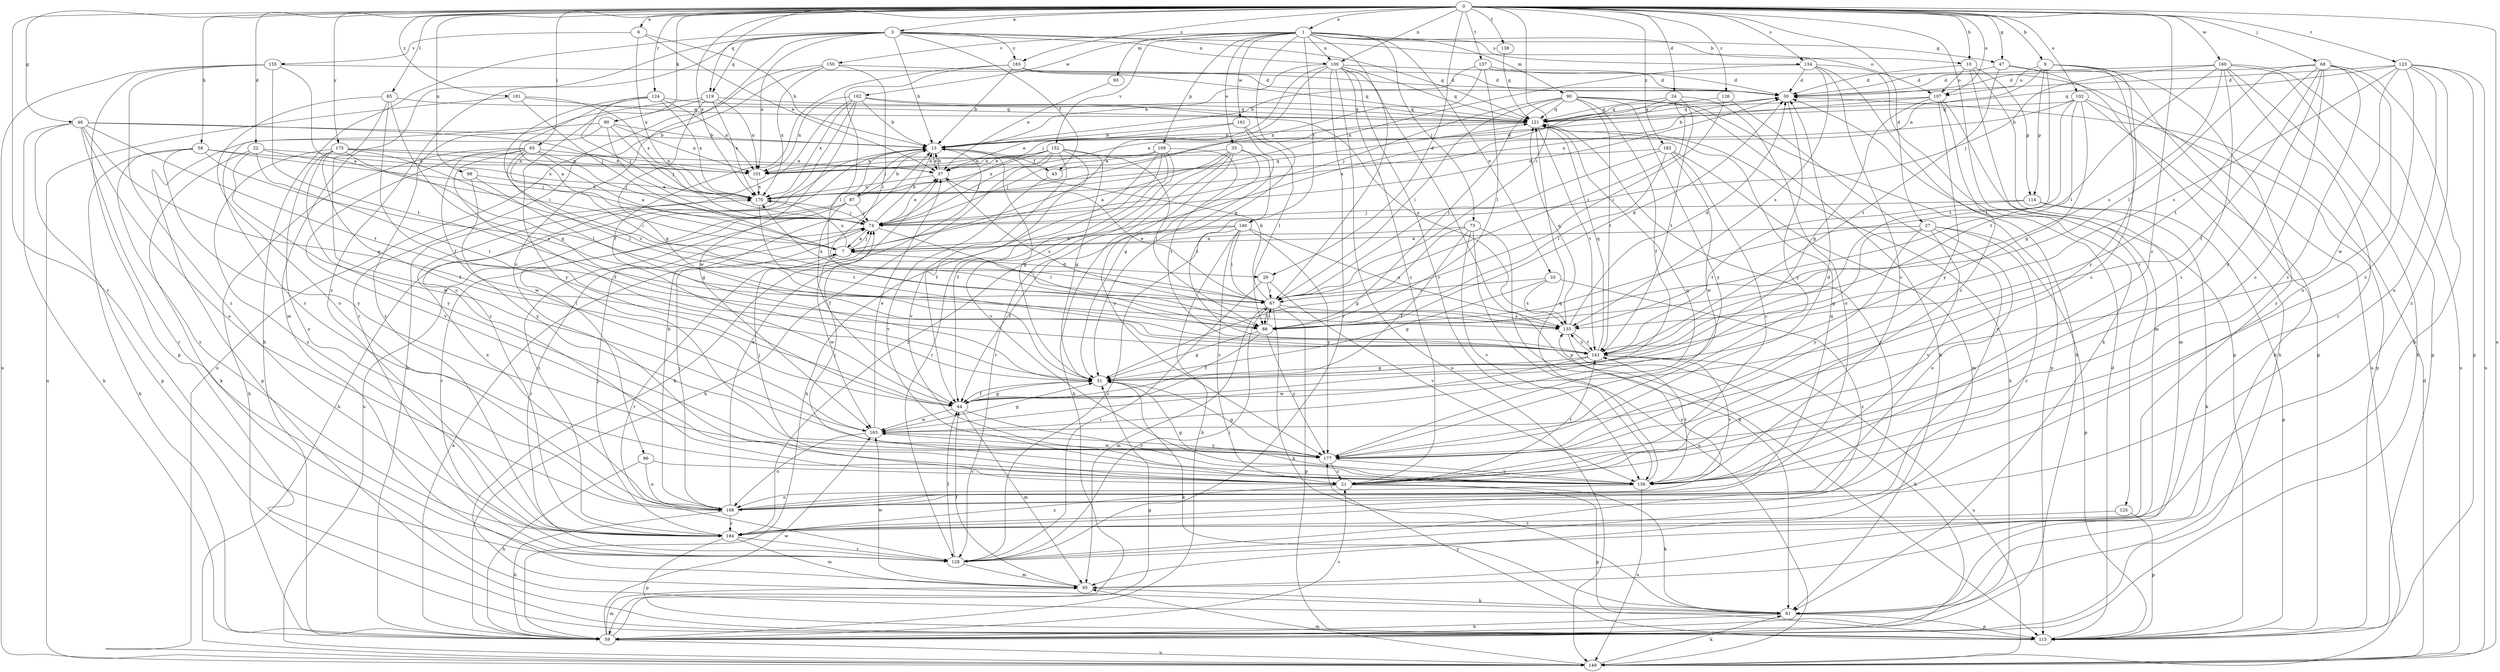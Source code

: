 strict digraph  {
0;
1;
3;
6;
7;
9;
10;
13;
21;
22;
24;
27;
29;
30;
33;
35;
37;
43;
44;
46;
47;
51;
58;
59;
65;
67;
68;
73;
74;
80;
81;
85;
86;
87;
88;
90;
93;
95;
98;
100;
101;
102;
107;
108;
109;
114;
115;
119;
121;
123;
124;
125;
126;
128;
134;
135;
137;
138;
140;
141;
149;
150;
152;
155;
156;
160;
161;
162;
163;
170;
175;
177;
181;
182;
183;
184;
0 -> 1  [label=a];
0 -> 3  [label=a];
0 -> 6  [label=a];
0 -> 9  [label=b];
0 -> 10  [label=b];
0 -> 21  [label=c];
0 -> 22  [label=d];
0 -> 24  [label=d];
0 -> 27  [label=d];
0 -> 29  [label=d];
0 -> 46  [label=g];
0 -> 47  [label=g];
0 -> 58  [label=h];
0 -> 65  [label=i];
0 -> 67  [label=i];
0 -> 68  [label=j];
0 -> 80  [label=k];
0 -> 85  [label=l];
0 -> 98  [label=n];
0 -> 100  [label=n];
0 -> 102  [label=o];
0 -> 107  [label=o];
0 -> 119  [label=q];
0 -> 123  [label=r];
0 -> 124  [label=r];
0 -> 125  [label=r];
0 -> 126  [label=r];
0 -> 128  [label=r];
0 -> 134  [label=s];
0 -> 137  [label=t];
0 -> 138  [label=t];
0 -> 149  [label=u];
0 -> 160  [label=w];
0 -> 170  [label=x];
0 -> 175  [label=y];
0 -> 181  [label=z];
0 -> 182  [label=z];
0 -> 183  [label=z];
1 -> 10  [label=b];
1 -> 33  [label=e];
1 -> 35  [label=e];
1 -> 47  [label=g];
1 -> 51  [label=g];
1 -> 67  [label=i];
1 -> 73  [label=j];
1 -> 90  [label=m];
1 -> 93  [label=m];
1 -> 100  [label=n];
1 -> 109  [label=p];
1 -> 134  [label=s];
1 -> 140  [label=t];
1 -> 150  [label=v];
1 -> 152  [label=v];
1 -> 161  [label=w];
1 -> 162  [label=w];
3 -> 13  [label=b];
3 -> 21  [label=c];
3 -> 43  [label=f];
3 -> 59  [label=h];
3 -> 95  [label=m];
3 -> 100  [label=n];
3 -> 101  [label=n];
3 -> 107  [label=o];
3 -> 119  [label=q];
3 -> 121  [label=q];
3 -> 183  [label=z];
3 -> 184  [label=z];
6 -> 13  [label=b];
6 -> 37  [label=e];
6 -> 155  [label=v];
6 -> 170  [label=x];
7 -> 29  [label=d];
7 -> 74  [label=j];
7 -> 128  [label=r];
7 -> 163  [label=w];
7 -> 170  [label=x];
9 -> 21  [label=c];
9 -> 101  [label=n];
9 -> 107  [label=o];
9 -> 114  [label=p];
9 -> 141  [label=t];
9 -> 177  [label=y];
9 -> 184  [label=z];
10 -> 30  [label=d];
10 -> 95  [label=m];
10 -> 107  [label=o];
10 -> 114  [label=p];
10 -> 115  [label=p];
13 -> 37  [label=e];
13 -> 43  [label=f];
13 -> 51  [label=g];
13 -> 81  [label=k];
13 -> 86  [label=l];
13 -> 87  [label=l];
13 -> 149  [label=u];
21 -> 74  [label=j];
21 -> 81  [label=k];
21 -> 115  [label=p];
21 -> 141  [label=t];
21 -> 184  [label=z];
22 -> 81  [label=k];
22 -> 101  [label=n];
22 -> 141  [label=t];
22 -> 163  [label=w];
22 -> 170  [label=x];
24 -> 7  [label=a];
24 -> 67  [label=i];
24 -> 108  [label=o];
24 -> 121  [label=q];
24 -> 141  [label=t];
27 -> 7  [label=a];
27 -> 51  [label=g];
27 -> 108  [label=o];
27 -> 115  [label=p];
27 -> 156  [label=v];
27 -> 177  [label=y];
27 -> 184  [label=z];
29 -> 67  [label=i];
29 -> 128  [label=r];
29 -> 156  [label=v];
30 -> 121  [label=q];
30 -> 170  [label=x];
30 -> 177  [label=y];
33 -> 51  [label=g];
33 -> 67  [label=i];
33 -> 135  [label=s];
33 -> 184  [label=z];
35 -> 7  [label=a];
35 -> 59  [label=h];
35 -> 101  [label=n];
35 -> 128  [label=r];
35 -> 141  [label=t];
35 -> 177  [label=y];
35 -> 184  [label=z];
37 -> 13  [label=b];
37 -> 135  [label=s];
37 -> 170  [label=x];
43 -> 30  [label=d];
43 -> 156  [label=v];
44 -> 51  [label=g];
44 -> 95  [label=m];
44 -> 156  [label=v];
44 -> 163  [label=w];
46 -> 13  [label=b];
46 -> 51  [label=g];
46 -> 59  [label=h];
46 -> 108  [label=o];
46 -> 115  [label=p];
46 -> 128  [label=r];
46 -> 141  [label=t];
46 -> 170  [label=x];
47 -> 30  [label=d];
47 -> 59  [label=h];
47 -> 115  [label=p];
47 -> 141  [label=t];
51 -> 44  [label=f];
51 -> 81  [label=k];
58 -> 37  [label=e];
58 -> 59  [label=h];
58 -> 74  [label=j];
58 -> 135  [label=s];
58 -> 177  [label=y];
58 -> 184  [label=z];
59 -> 7  [label=a];
59 -> 21  [label=c];
59 -> 51  [label=g];
59 -> 95  [label=m];
59 -> 149  [label=u];
59 -> 163  [label=w];
65 -> 7  [label=a];
65 -> 44  [label=f];
65 -> 59  [label=h];
65 -> 67  [label=i];
65 -> 74  [label=j];
65 -> 88  [label=l];
65 -> 101  [label=n];
65 -> 156  [label=v];
65 -> 163  [label=w];
67 -> 13  [label=b];
67 -> 37  [label=e];
67 -> 81  [label=k];
67 -> 88  [label=l];
67 -> 95  [label=m];
67 -> 115  [label=p];
67 -> 135  [label=s];
67 -> 170  [label=x];
68 -> 21  [label=c];
68 -> 30  [label=d];
68 -> 44  [label=f];
68 -> 81  [label=k];
68 -> 88  [label=l];
68 -> 108  [label=o];
68 -> 141  [label=t];
68 -> 156  [label=v];
68 -> 177  [label=y];
73 -> 7  [label=a];
73 -> 44  [label=f];
73 -> 51  [label=g];
73 -> 81  [label=k];
73 -> 149  [label=u];
73 -> 156  [label=v];
74 -> 7  [label=a];
74 -> 13  [label=b];
74 -> 30  [label=d];
74 -> 37  [label=e];
74 -> 88  [label=l];
74 -> 128  [label=r];
80 -> 7  [label=a];
80 -> 13  [label=b];
80 -> 21  [label=c];
80 -> 74  [label=j];
80 -> 101  [label=n];
80 -> 115  [label=p];
81 -> 59  [label=h];
81 -> 115  [label=p];
85 -> 21  [label=c];
85 -> 44  [label=f];
85 -> 51  [label=g];
85 -> 108  [label=o];
85 -> 121  [label=q];
86 -> 21  [label=c];
86 -> 59  [label=h];
86 -> 108  [label=o];
87 -> 13  [label=b];
87 -> 44  [label=f];
87 -> 74  [label=j];
87 -> 128  [label=r];
87 -> 184  [label=z];
88 -> 30  [label=d];
88 -> 44  [label=f];
88 -> 51  [label=g];
88 -> 67  [label=i];
88 -> 177  [label=y];
90 -> 44  [label=f];
90 -> 67  [label=i];
90 -> 74  [label=j];
90 -> 81  [label=k];
90 -> 88  [label=l];
90 -> 115  [label=p];
90 -> 121  [label=q];
90 -> 141  [label=t];
90 -> 177  [label=y];
93 -> 37  [label=e];
95 -> 44  [label=f];
95 -> 81  [label=k];
95 -> 163  [label=w];
98 -> 51  [label=g];
98 -> 170  [label=x];
98 -> 177  [label=y];
100 -> 7  [label=a];
100 -> 13  [label=b];
100 -> 21  [label=c];
100 -> 30  [label=d];
100 -> 74  [label=j];
100 -> 115  [label=p];
100 -> 121  [label=q];
100 -> 128  [label=r];
100 -> 149  [label=u];
100 -> 156  [label=v];
101 -> 170  [label=x];
102 -> 13  [label=b];
102 -> 51  [label=g];
102 -> 81  [label=k];
102 -> 88  [label=l];
102 -> 115  [label=p];
102 -> 121  [label=q];
102 -> 141  [label=t];
107 -> 13  [label=b];
107 -> 21  [label=c];
107 -> 51  [label=g];
107 -> 95  [label=m];
107 -> 121  [label=q];
107 -> 177  [label=y];
108 -> 13  [label=b];
108 -> 37  [label=e];
108 -> 59  [label=h];
108 -> 74  [label=j];
108 -> 121  [label=q];
108 -> 135  [label=s];
108 -> 170  [label=x];
108 -> 184  [label=z];
109 -> 44  [label=f];
109 -> 59  [label=h];
109 -> 74  [label=j];
109 -> 101  [label=n];
109 -> 128  [label=r];
109 -> 141  [label=t];
109 -> 156  [label=v];
114 -> 74  [label=j];
114 -> 81  [label=k];
114 -> 115  [label=p];
114 -> 141  [label=t];
115 -> 30  [label=d];
115 -> 177  [label=y];
119 -> 51  [label=g];
119 -> 101  [label=n];
119 -> 121  [label=q];
119 -> 170  [label=x];
119 -> 177  [label=y];
119 -> 184  [label=z];
121 -> 13  [label=b];
121 -> 37  [label=e];
121 -> 59  [label=h];
121 -> 128  [label=r];
121 -> 141  [label=t];
123 -> 30  [label=d];
123 -> 108  [label=o];
123 -> 115  [label=p];
123 -> 121  [label=q];
123 -> 135  [label=s];
123 -> 149  [label=u];
123 -> 156  [label=v];
123 -> 163  [label=w];
123 -> 184  [label=z];
124 -> 7  [label=a];
124 -> 67  [label=i];
124 -> 74  [label=j];
124 -> 101  [label=n];
124 -> 121  [label=q];
124 -> 170  [label=x];
125 -> 115  [label=p];
125 -> 184  [label=z];
126 -> 67  [label=i];
126 -> 121  [label=q];
126 -> 128  [label=r];
128 -> 44  [label=f];
128 -> 67  [label=i];
128 -> 95  [label=m];
134 -> 30  [label=d];
134 -> 59  [label=h];
134 -> 81  [label=k];
134 -> 135  [label=s];
134 -> 156  [label=v];
134 -> 170  [label=x];
135 -> 30  [label=d];
135 -> 59  [label=h];
135 -> 121  [label=q];
135 -> 141  [label=t];
137 -> 13  [label=b];
137 -> 30  [label=d];
137 -> 88  [label=l];
137 -> 149  [label=u];
137 -> 170  [label=x];
138 -> 121  [label=q];
140 -> 7  [label=a];
140 -> 21  [label=c];
140 -> 44  [label=f];
140 -> 59  [label=h];
140 -> 67  [label=i];
140 -> 128  [label=r];
140 -> 135  [label=s];
140 -> 177  [label=y];
141 -> 51  [label=g];
141 -> 121  [label=q];
141 -> 135  [label=s];
141 -> 149  [label=u];
141 -> 156  [label=v];
141 -> 163  [label=w];
149 -> 13  [label=b];
149 -> 30  [label=d];
149 -> 81  [label=k];
149 -> 95  [label=m];
150 -> 30  [label=d];
150 -> 67  [label=i];
150 -> 128  [label=r];
150 -> 149  [label=u];
150 -> 170  [label=x];
152 -> 37  [label=e];
152 -> 44  [label=f];
152 -> 51  [label=g];
152 -> 59  [label=h];
152 -> 74  [label=j];
152 -> 88  [label=l];
152 -> 101  [label=n];
152 -> 156  [label=v];
152 -> 170  [label=x];
155 -> 7  [label=a];
155 -> 30  [label=d];
155 -> 115  [label=p];
155 -> 141  [label=t];
155 -> 149  [label=u];
155 -> 184  [label=z];
156 -> 51  [label=g];
156 -> 74  [label=j];
156 -> 108  [label=o];
156 -> 121  [label=q];
156 -> 141  [label=t];
156 -> 149  [label=u];
160 -> 30  [label=d];
160 -> 59  [label=h];
160 -> 74  [label=j];
160 -> 88  [label=l];
160 -> 115  [label=p];
160 -> 128  [label=r];
160 -> 135  [label=s];
160 -> 149  [label=u];
160 -> 156  [label=v];
161 -> 13  [label=b];
161 -> 37  [label=e];
161 -> 51  [label=g];
161 -> 88  [label=l];
162 -> 13  [label=b];
162 -> 59  [label=h];
162 -> 101  [label=n];
162 -> 121  [label=q];
162 -> 135  [label=s];
162 -> 163  [label=w];
162 -> 170  [label=x];
162 -> 184  [label=z];
163 -> 37  [label=e];
163 -> 51  [label=g];
163 -> 108  [label=o];
163 -> 177  [label=y];
170 -> 74  [label=j];
170 -> 121  [label=q];
170 -> 141  [label=t];
175 -> 37  [label=e];
175 -> 44  [label=f];
175 -> 88  [label=l];
175 -> 101  [label=n];
175 -> 108  [label=o];
175 -> 135  [label=s];
175 -> 177  [label=y];
175 -> 184  [label=z];
177 -> 21  [label=c];
177 -> 30  [label=d];
177 -> 51  [label=g];
177 -> 121  [label=q];
177 -> 156  [label=v];
177 -> 163  [label=w];
181 -> 74  [label=j];
181 -> 121  [label=q];
181 -> 149  [label=u];
181 -> 170  [label=x];
182 -> 21  [label=c];
182 -> 67  [label=i];
182 -> 88  [label=l];
182 -> 95  [label=m];
182 -> 101  [label=n];
182 -> 163  [label=w];
183 -> 13  [label=b];
183 -> 30  [label=d];
183 -> 44  [label=f];
183 -> 88  [label=l];
183 -> 121  [label=q];
184 -> 74  [label=j];
184 -> 95  [label=m];
184 -> 115  [label=p];
184 -> 128  [label=r];
}
